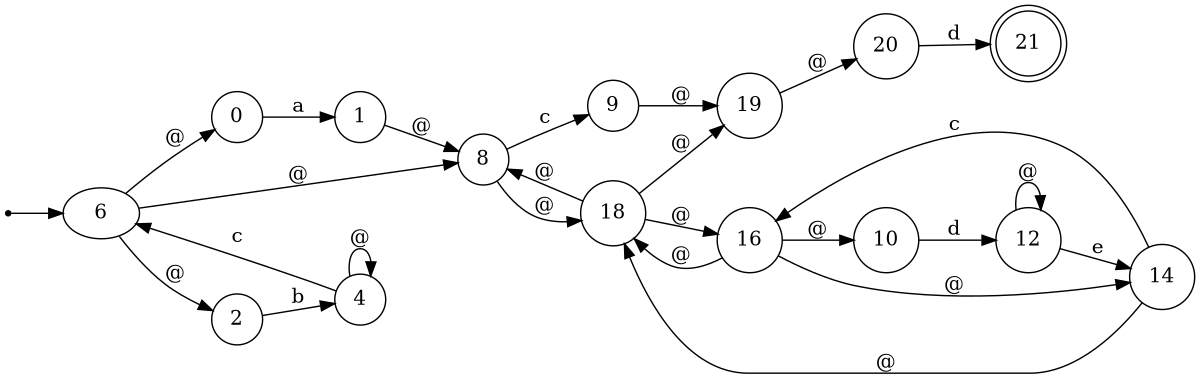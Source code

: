 digraph finite_state_machine {
	rankdir=LR size="8,5"
	ini [shape=point]
	ini -> 6
	node [shape=doublecircle]
	21
	node [shape=circle]
	0 -> 1 [label=a]
	2 -> 4 [label=b]
	4 -> 6 [label=c]
	4 -> 4 [label="@"]
	6 -> 2 [label="@"]
	6 -> 0 [label="@"]
	6 -> 8 [label="@"]
	1 -> 8 [label="@"]
	8 -> 9 [label=c]
	10 -> 12 [label=d]
	12 -> 14 [label=e]
	12 -> 12 [label="@"]
	14 -> 16 [label=c]
	16 -> 14 [label="@"]
	16 -> 10 [label="@"]
	16 -> 18 [label="@"]
	14 -> 18 [label="@"]
	18 -> 16 [label="@"]
	18 -> 8 [label="@"]
	18 -> 19 [label="@"]
	9 -> 19 [label="@"]
	20 -> 21 [label=d]
	19 -> 20 [label="@"]
	8 -> 18 [label="@"]
}

